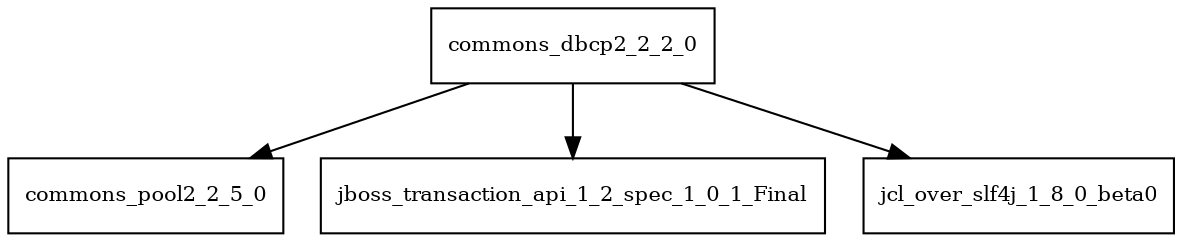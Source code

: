 digraph commons_dbcp2_2_2_0_dependencies {
  node [shape = box, fontsize=10.0];
  commons_dbcp2_2_2_0 -> commons_pool2_2_5_0;
  commons_dbcp2_2_2_0 -> jboss_transaction_api_1_2_spec_1_0_1_Final;
  commons_dbcp2_2_2_0 -> jcl_over_slf4j_1_8_0_beta0;
}
